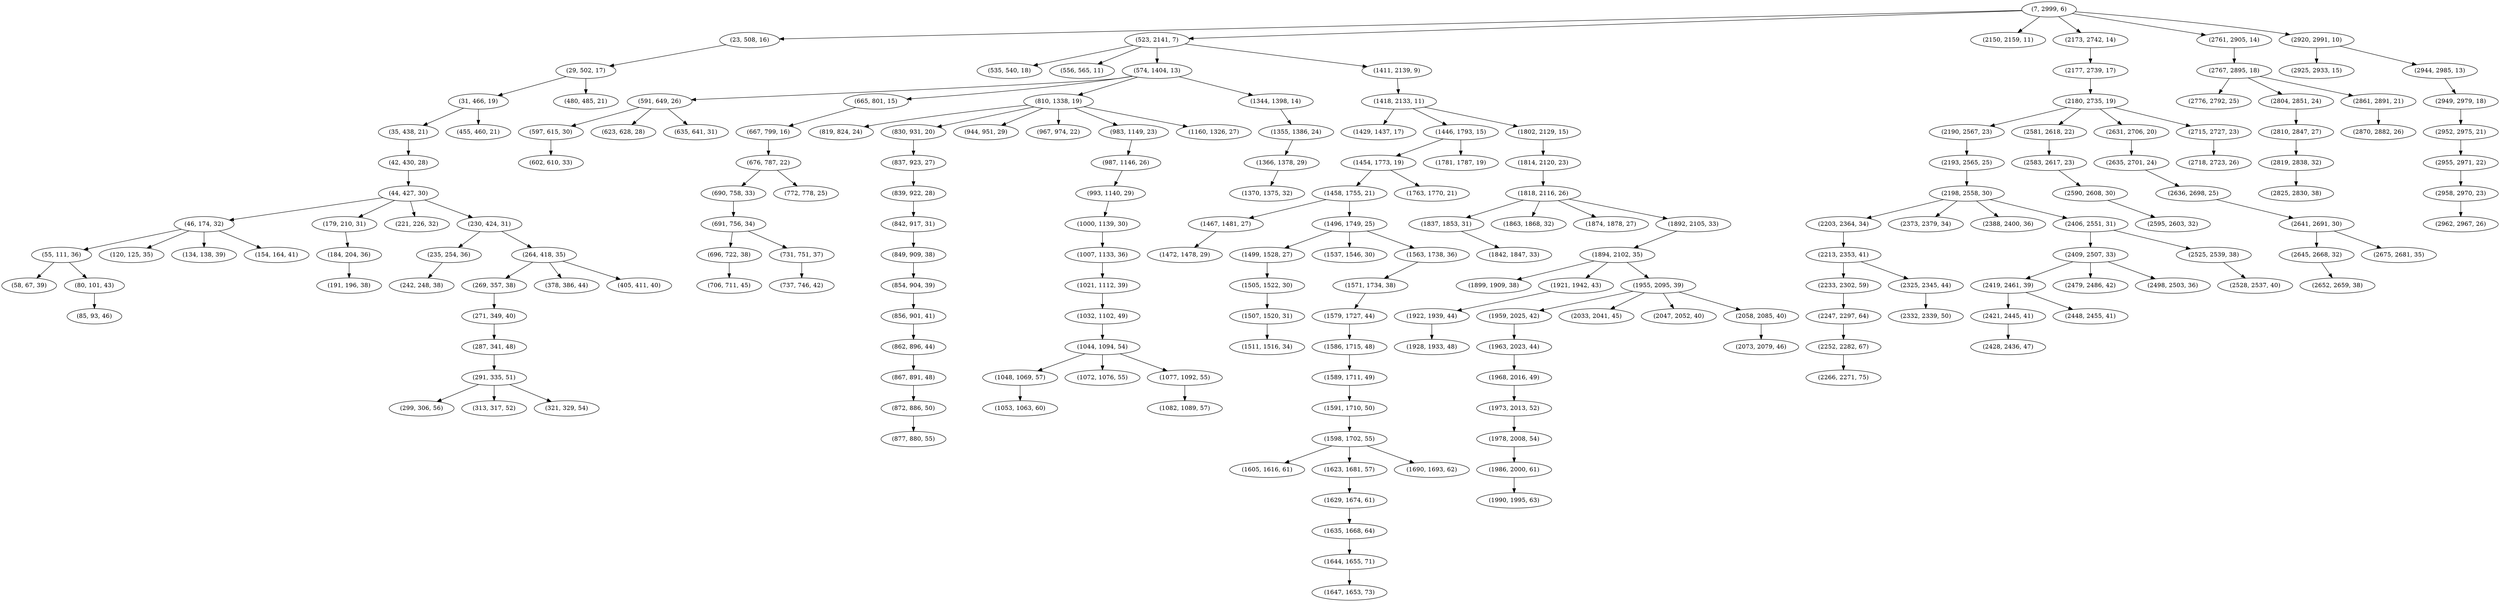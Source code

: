digraph tree {
    "(7, 2999, 6)";
    "(23, 508, 16)";
    "(29, 502, 17)";
    "(31, 466, 19)";
    "(35, 438, 21)";
    "(42, 430, 28)";
    "(44, 427, 30)";
    "(46, 174, 32)";
    "(55, 111, 36)";
    "(58, 67, 39)";
    "(80, 101, 43)";
    "(85, 93, 46)";
    "(120, 125, 35)";
    "(134, 138, 39)";
    "(154, 164, 41)";
    "(179, 210, 31)";
    "(184, 204, 36)";
    "(191, 196, 38)";
    "(221, 226, 32)";
    "(230, 424, 31)";
    "(235, 254, 36)";
    "(242, 248, 38)";
    "(264, 418, 35)";
    "(269, 357, 38)";
    "(271, 349, 40)";
    "(287, 341, 48)";
    "(291, 335, 51)";
    "(299, 306, 56)";
    "(313, 317, 52)";
    "(321, 329, 54)";
    "(378, 386, 44)";
    "(405, 411, 40)";
    "(455, 460, 21)";
    "(480, 485, 21)";
    "(523, 2141, 7)";
    "(535, 540, 18)";
    "(556, 565, 11)";
    "(574, 1404, 13)";
    "(591, 649, 26)";
    "(597, 615, 30)";
    "(602, 610, 33)";
    "(623, 628, 28)";
    "(635, 641, 31)";
    "(665, 801, 15)";
    "(667, 799, 16)";
    "(676, 787, 22)";
    "(690, 758, 33)";
    "(691, 756, 34)";
    "(696, 722, 38)";
    "(706, 711, 45)";
    "(731, 751, 37)";
    "(737, 746, 42)";
    "(772, 778, 25)";
    "(810, 1338, 19)";
    "(819, 824, 24)";
    "(830, 931, 20)";
    "(837, 923, 27)";
    "(839, 922, 28)";
    "(842, 917, 31)";
    "(849, 909, 38)";
    "(854, 904, 39)";
    "(856, 901, 41)";
    "(862, 896, 44)";
    "(867, 891, 48)";
    "(872, 886, 50)";
    "(877, 880, 55)";
    "(944, 951, 29)";
    "(967, 974, 22)";
    "(983, 1149, 23)";
    "(987, 1146, 26)";
    "(993, 1140, 29)";
    "(1000, 1139, 30)";
    "(1007, 1133, 36)";
    "(1021, 1112, 39)";
    "(1032, 1102, 49)";
    "(1044, 1094, 54)";
    "(1048, 1069, 57)";
    "(1053, 1063, 60)";
    "(1072, 1076, 55)";
    "(1077, 1092, 55)";
    "(1082, 1089, 57)";
    "(1160, 1326, 27)";
    "(1344, 1398, 14)";
    "(1355, 1386, 24)";
    "(1366, 1378, 29)";
    "(1370, 1375, 32)";
    "(1411, 2139, 9)";
    "(1418, 2133, 11)";
    "(1429, 1437, 17)";
    "(1446, 1793, 15)";
    "(1454, 1773, 19)";
    "(1458, 1755, 21)";
    "(1467, 1481, 27)";
    "(1472, 1478, 29)";
    "(1496, 1749, 25)";
    "(1499, 1528, 27)";
    "(1505, 1522, 30)";
    "(1507, 1520, 31)";
    "(1511, 1516, 34)";
    "(1537, 1546, 30)";
    "(1563, 1738, 36)";
    "(1571, 1734, 38)";
    "(1579, 1727, 44)";
    "(1586, 1715, 48)";
    "(1589, 1711, 49)";
    "(1591, 1710, 50)";
    "(1598, 1702, 55)";
    "(1605, 1616, 61)";
    "(1623, 1681, 57)";
    "(1629, 1674, 61)";
    "(1635, 1668, 64)";
    "(1644, 1655, 71)";
    "(1647, 1653, 73)";
    "(1690, 1693, 62)";
    "(1763, 1770, 21)";
    "(1781, 1787, 19)";
    "(1802, 2129, 15)";
    "(1814, 2120, 23)";
    "(1818, 2116, 26)";
    "(1837, 1853, 31)";
    "(1842, 1847, 33)";
    "(1863, 1868, 32)";
    "(1874, 1878, 27)";
    "(1892, 2105, 33)";
    "(1894, 2102, 35)";
    "(1899, 1909, 38)";
    "(1921, 1942, 43)";
    "(1922, 1939, 44)";
    "(1928, 1933, 48)";
    "(1955, 2095, 39)";
    "(1959, 2025, 42)";
    "(1963, 2023, 44)";
    "(1968, 2016, 49)";
    "(1973, 2013, 52)";
    "(1978, 2008, 54)";
    "(1986, 2000, 61)";
    "(1990, 1995, 63)";
    "(2033, 2041, 45)";
    "(2047, 2052, 40)";
    "(2058, 2085, 40)";
    "(2073, 2079, 46)";
    "(2150, 2159, 11)";
    "(2173, 2742, 14)";
    "(2177, 2739, 17)";
    "(2180, 2735, 19)";
    "(2190, 2567, 23)";
    "(2193, 2565, 25)";
    "(2198, 2558, 30)";
    "(2203, 2364, 34)";
    "(2213, 2353, 41)";
    "(2233, 2302, 59)";
    "(2247, 2297, 64)";
    "(2252, 2282, 67)";
    "(2266, 2271, 75)";
    "(2325, 2345, 44)";
    "(2332, 2339, 50)";
    "(2373, 2379, 34)";
    "(2388, 2400, 36)";
    "(2406, 2551, 31)";
    "(2409, 2507, 33)";
    "(2419, 2461, 39)";
    "(2421, 2445, 41)";
    "(2428, 2436, 47)";
    "(2448, 2455, 41)";
    "(2479, 2486, 42)";
    "(2498, 2503, 36)";
    "(2525, 2539, 38)";
    "(2528, 2537, 40)";
    "(2581, 2618, 22)";
    "(2583, 2617, 23)";
    "(2590, 2608, 30)";
    "(2595, 2603, 32)";
    "(2631, 2706, 20)";
    "(2635, 2701, 24)";
    "(2636, 2698, 25)";
    "(2641, 2691, 30)";
    "(2645, 2668, 32)";
    "(2652, 2659, 38)";
    "(2675, 2681, 35)";
    "(2715, 2727, 23)";
    "(2718, 2723, 26)";
    "(2761, 2905, 14)";
    "(2767, 2895, 18)";
    "(2776, 2792, 25)";
    "(2804, 2851, 24)";
    "(2810, 2847, 27)";
    "(2819, 2838, 32)";
    "(2825, 2830, 38)";
    "(2861, 2891, 21)";
    "(2870, 2882, 26)";
    "(2920, 2991, 10)";
    "(2925, 2933, 15)";
    "(2944, 2985, 13)";
    "(2949, 2979, 18)";
    "(2952, 2975, 21)";
    "(2955, 2971, 22)";
    "(2958, 2970, 23)";
    "(2962, 2967, 26)";
    "(7, 2999, 6)" -> "(23, 508, 16)";
    "(7, 2999, 6)" -> "(523, 2141, 7)";
    "(7, 2999, 6)" -> "(2150, 2159, 11)";
    "(7, 2999, 6)" -> "(2173, 2742, 14)";
    "(7, 2999, 6)" -> "(2761, 2905, 14)";
    "(7, 2999, 6)" -> "(2920, 2991, 10)";
    "(23, 508, 16)" -> "(29, 502, 17)";
    "(29, 502, 17)" -> "(31, 466, 19)";
    "(29, 502, 17)" -> "(480, 485, 21)";
    "(31, 466, 19)" -> "(35, 438, 21)";
    "(31, 466, 19)" -> "(455, 460, 21)";
    "(35, 438, 21)" -> "(42, 430, 28)";
    "(42, 430, 28)" -> "(44, 427, 30)";
    "(44, 427, 30)" -> "(46, 174, 32)";
    "(44, 427, 30)" -> "(179, 210, 31)";
    "(44, 427, 30)" -> "(221, 226, 32)";
    "(44, 427, 30)" -> "(230, 424, 31)";
    "(46, 174, 32)" -> "(55, 111, 36)";
    "(46, 174, 32)" -> "(120, 125, 35)";
    "(46, 174, 32)" -> "(134, 138, 39)";
    "(46, 174, 32)" -> "(154, 164, 41)";
    "(55, 111, 36)" -> "(58, 67, 39)";
    "(55, 111, 36)" -> "(80, 101, 43)";
    "(80, 101, 43)" -> "(85, 93, 46)";
    "(179, 210, 31)" -> "(184, 204, 36)";
    "(184, 204, 36)" -> "(191, 196, 38)";
    "(230, 424, 31)" -> "(235, 254, 36)";
    "(230, 424, 31)" -> "(264, 418, 35)";
    "(235, 254, 36)" -> "(242, 248, 38)";
    "(264, 418, 35)" -> "(269, 357, 38)";
    "(264, 418, 35)" -> "(378, 386, 44)";
    "(264, 418, 35)" -> "(405, 411, 40)";
    "(269, 357, 38)" -> "(271, 349, 40)";
    "(271, 349, 40)" -> "(287, 341, 48)";
    "(287, 341, 48)" -> "(291, 335, 51)";
    "(291, 335, 51)" -> "(299, 306, 56)";
    "(291, 335, 51)" -> "(313, 317, 52)";
    "(291, 335, 51)" -> "(321, 329, 54)";
    "(523, 2141, 7)" -> "(535, 540, 18)";
    "(523, 2141, 7)" -> "(556, 565, 11)";
    "(523, 2141, 7)" -> "(574, 1404, 13)";
    "(523, 2141, 7)" -> "(1411, 2139, 9)";
    "(574, 1404, 13)" -> "(591, 649, 26)";
    "(574, 1404, 13)" -> "(665, 801, 15)";
    "(574, 1404, 13)" -> "(810, 1338, 19)";
    "(574, 1404, 13)" -> "(1344, 1398, 14)";
    "(591, 649, 26)" -> "(597, 615, 30)";
    "(591, 649, 26)" -> "(623, 628, 28)";
    "(591, 649, 26)" -> "(635, 641, 31)";
    "(597, 615, 30)" -> "(602, 610, 33)";
    "(665, 801, 15)" -> "(667, 799, 16)";
    "(667, 799, 16)" -> "(676, 787, 22)";
    "(676, 787, 22)" -> "(690, 758, 33)";
    "(676, 787, 22)" -> "(772, 778, 25)";
    "(690, 758, 33)" -> "(691, 756, 34)";
    "(691, 756, 34)" -> "(696, 722, 38)";
    "(691, 756, 34)" -> "(731, 751, 37)";
    "(696, 722, 38)" -> "(706, 711, 45)";
    "(731, 751, 37)" -> "(737, 746, 42)";
    "(810, 1338, 19)" -> "(819, 824, 24)";
    "(810, 1338, 19)" -> "(830, 931, 20)";
    "(810, 1338, 19)" -> "(944, 951, 29)";
    "(810, 1338, 19)" -> "(967, 974, 22)";
    "(810, 1338, 19)" -> "(983, 1149, 23)";
    "(810, 1338, 19)" -> "(1160, 1326, 27)";
    "(830, 931, 20)" -> "(837, 923, 27)";
    "(837, 923, 27)" -> "(839, 922, 28)";
    "(839, 922, 28)" -> "(842, 917, 31)";
    "(842, 917, 31)" -> "(849, 909, 38)";
    "(849, 909, 38)" -> "(854, 904, 39)";
    "(854, 904, 39)" -> "(856, 901, 41)";
    "(856, 901, 41)" -> "(862, 896, 44)";
    "(862, 896, 44)" -> "(867, 891, 48)";
    "(867, 891, 48)" -> "(872, 886, 50)";
    "(872, 886, 50)" -> "(877, 880, 55)";
    "(983, 1149, 23)" -> "(987, 1146, 26)";
    "(987, 1146, 26)" -> "(993, 1140, 29)";
    "(993, 1140, 29)" -> "(1000, 1139, 30)";
    "(1000, 1139, 30)" -> "(1007, 1133, 36)";
    "(1007, 1133, 36)" -> "(1021, 1112, 39)";
    "(1021, 1112, 39)" -> "(1032, 1102, 49)";
    "(1032, 1102, 49)" -> "(1044, 1094, 54)";
    "(1044, 1094, 54)" -> "(1048, 1069, 57)";
    "(1044, 1094, 54)" -> "(1072, 1076, 55)";
    "(1044, 1094, 54)" -> "(1077, 1092, 55)";
    "(1048, 1069, 57)" -> "(1053, 1063, 60)";
    "(1077, 1092, 55)" -> "(1082, 1089, 57)";
    "(1344, 1398, 14)" -> "(1355, 1386, 24)";
    "(1355, 1386, 24)" -> "(1366, 1378, 29)";
    "(1366, 1378, 29)" -> "(1370, 1375, 32)";
    "(1411, 2139, 9)" -> "(1418, 2133, 11)";
    "(1418, 2133, 11)" -> "(1429, 1437, 17)";
    "(1418, 2133, 11)" -> "(1446, 1793, 15)";
    "(1418, 2133, 11)" -> "(1802, 2129, 15)";
    "(1446, 1793, 15)" -> "(1454, 1773, 19)";
    "(1446, 1793, 15)" -> "(1781, 1787, 19)";
    "(1454, 1773, 19)" -> "(1458, 1755, 21)";
    "(1454, 1773, 19)" -> "(1763, 1770, 21)";
    "(1458, 1755, 21)" -> "(1467, 1481, 27)";
    "(1458, 1755, 21)" -> "(1496, 1749, 25)";
    "(1467, 1481, 27)" -> "(1472, 1478, 29)";
    "(1496, 1749, 25)" -> "(1499, 1528, 27)";
    "(1496, 1749, 25)" -> "(1537, 1546, 30)";
    "(1496, 1749, 25)" -> "(1563, 1738, 36)";
    "(1499, 1528, 27)" -> "(1505, 1522, 30)";
    "(1505, 1522, 30)" -> "(1507, 1520, 31)";
    "(1507, 1520, 31)" -> "(1511, 1516, 34)";
    "(1563, 1738, 36)" -> "(1571, 1734, 38)";
    "(1571, 1734, 38)" -> "(1579, 1727, 44)";
    "(1579, 1727, 44)" -> "(1586, 1715, 48)";
    "(1586, 1715, 48)" -> "(1589, 1711, 49)";
    "(1589, 1711, 49)" -> "(1591, 1710, 50)";
    "(1591, 1710, 50)" -> "(1598, 1702, 55)";
    "(1598, 1702, 55)" -> "(1605, 1616, 61)";
    "(1598, 1702, 55)" -> "(1623, 1681, 57)";
    "(1598, 1702, 55)" -> "(1690, 1693, 62)";
    "(1623, 1681, 57)" -> "(1629, 1674, 61)";
    "(1629, 1674, 61)" -> "(1635, 1668, 64)";
    "(1635, 1668, 64)" -> "(1644, 1655, 71)";
    "(1644, 1655, 71)" -> "(1647, 1653, 73)";
    "(1802, 2129, 15)" -> "(1814, 2120, 23)";
    "(1814, 2120, 23)" -> "(1818, 2116, 26)";
    "(1818, 2116, 26)" -> "(1837, 1853, 31)";
    "(1818, 2116, 26)" -> "(1863, 1868, 32)";
    "(1818, 2116, 26)" -> "(1874, 1878, 27)";
    "(1818, 2116, 26)" -> "(1892, 2105, 33)";
    "(1837, 1853, 31)" -> "(1842, 1847, 33)";
    "(1892, 2105, 33)" -> "(1894, 2102, 35)";
    "(1894, 2102, 35)" -> "(1899, 1909, 38)";
    "(1894, 2102, 35)" -> "(1921, 1942, 43)";
    "(1894, 2102, 35)" -> "(1955, 2095, 39)";
    "(1921, 1942, 43)" -> "(1922, 1939, 44)";
    "(1922, 1939, 44)" -> "(1928, 1933, 48)";
    "(1955, 2095, 39)" -> "(1959, 2025, 42)";
    "(1955, 2095, 39)" -> "(2033, 2041, 45)";
    "(1955, 2095, 39)" -> "(2047, 2052, 40)";
    "(1955, 2095, 39)" -> "(2058, 2085, 40)";
    "(1959, 2025, 42)" -> "(1963, 2023, 44)";
    "(1963, 2023, 44)" -> "(1968, 2016, 49)";
    "(1968, 2016, 49)" -> "(1973, 2013, 52)";
    "(1973, 2013, 52)" -> "(1978, 2008, 54)";
    "(1978, 2008, 54)" -> "(1986, 2000, 61)";
    "(1986, 2000, 61)" -> "(1990, 1995, 63)";
    "(2058, 2085, 40)" -> "(2073, 2079, 46)";
    "(2173, 2742, 14)" -> "(2177, 2739, 17)";
    "(2177, 2739, 17)" -> "(2180, 2735, 19)";
    "(2180, 2735, 19)" -> "(2190, 2567, 23)";
    "(2180, 2735, 19)" -> "(2581, 2618, 22)";
    "(2180, 2735, 19)" -> "(2631, 2706, 20)";
    "(2180, 2735, 19)" -> "(2715, 2727, 23)";
    "(2190, 2567, 23)" -> "(2193, 2565, 25)";
    "(2193, 2565, 25)" -> "(2198, 2558, 30)";
    "(2198, 2558, 30)" -> "(2203, 2364, 34)";
    "(2198, 2558, 30)" -> "(2373, 2379, 34)";
    "(2198, 2558, 30)" -> "(2388, 2400, 36)";
    "(2198, 2558, 30)" -> "(2406, 2551, 31)";
    "(2203, 2364, 34)" -> "(2213, 2353, 41)";
    "(2213, 2353, 41)" -> "(2233, 2302, 59)";
    "(2213, 2353, 41)" -> "(2325, 2345, 44)";
    "(2233, 2302, 59)" -> "(2247, 2297, 64)";
    "(2247, 2297, 64)" -> "(2252, 2282, 67)";
    "(2252, 2282, 67)" -> "(2266, 2271, 75)";
    "(2325, 2345, 44)" -> "(2332, 2339, 50)";
    "(2406, 2551, 31)" -> "(2409, 2507, 33)";
    "(2406, 2551, 31)" -> "(2525, 2539, 38)";
    "(2409, 2507, 33)" -> "(2419, 2461, 39)";
    "(2409, 2507, 33)" -> "(2479, 2486, 42)";
    "(2409, 2507, 33)" -> "(2498, 2503, 36)";
    "(2419, 2461, 39)" -> "(2421, 2445, 41)";
    "(2419, 2461, 39)" -> "(2448, 2455, 41)";
    "(2421, 2445, 41)" -> "(2428, 2436, 47)";
    "(2525, 2539, 38)" -> "(2528, 2537, 40)";
    "(2581, 2618, 22)" -> "(2583, 2617, 23)";
    "(2583, 2617, 23)" -> "(2590, 2608, 30)";
    "(2590, 2608, 30)" -> "(2595, 2603, 32)";
    "(2631, 2706, 20)" -> "(2635, 2701, 24)";
    "(2635, 2701, 24)" -> "(2636, 2698, 25)";
    "(2636, 2698, 25)" -> "(2641, 2691, 30)";
    "(2641, 2691, 30)" -> "(2645, 2668, 32)";
    "(2641, 2691, 30)" -> "(2675, 2681, 35)";
    "(2645, 2668, 32)" -> "(2652, 2659, 38)";
    "(2715, 2727, 23)" -> "(2718, 2723, 26)";
    "(2761, 2905, 14)" -> "(2767, 2895, 18)";
    "(2767, 2895, 18)" -> "(2776, 2792, 25)";
    "(2767, 2895, 18)" -> "(2804, 2851, 24)";
    "(2767, 2895, 18)" -> "(2861, 2891, 21)";
    "(2804, 2851, 24)" -> "(2810, 2847, 27)";
    "(2810, 2847, 27)" -> "(2819, 2838, 32)";
    "(2819, 2838, 32)" -> "(2825, 2830, 38)";
    "(2861, 2891, 21)" -> "(2870, 2882, 26)";
    "(2920, 2991, 10)" -> "(2925, 2933, 15)";
    "(2920, 2991, 10)" -> "(2944, 2985, 13)";
    "(2944, 2985, 13)" -> "(2949, 2979, 18)";
    "(2949, 2979, 18)" -> "(2952, 2975, 21)";
    "(2952, 2975, 21)" -> "(2955, 2971, 22)";
    "(2955, 2971, 22)" -> "(2958, 2970, 23)";
    "(2958, 2970, 23)" -> "(2962, 2967, 26)";
}
